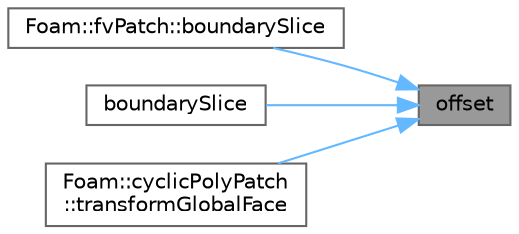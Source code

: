 digraph "offset"
{
 // LATEX_PDF_SIZE
  bgcolor="transparent";
  edge [fontname=Helvetica,fontsize=10,labelfontname=Helvetica,labelfontsize=10];
  node [fontname=Helvetica,fontsize=10,shape=box,height=0.2,width=0.4];
  rankdir="RL";
  Node1 [id="Node000001",label="offset",height=0.2,width=0.4,color="gray40", fillcolor="grey60", style="filled", fontcolor="black",tooltip=" "];
  Node1 -> Node2 [id="edge1_Node000001_Node000002",dir="back",color="steelblue1",style="solid",tooltip=" "];
  Node2 [id="Node000002",label="Foam::fvPatch::boundarySlice",height=0.2,width=0.4,color="grey40", fillcolor="white", style="filled",URL="$classFoam_1_1fvPatch.html#a3d2dfadff0923c6668af89af6bed2ac0",tooltip=" "];
  Node1 -> Node3 [id="edge2_Node000001_Node000003",dir="back",color="steelblue1",style="solid",tooltip=" "];
  Node3 [id="Node000003",label="boundarySlice",height=0.2,width=0.4,color="grey40", fillcolor="white", style="filled",URL="$classFoam_1_1polyPatch.html#a3d2dfadff0923c6668af89af6bed2ac0",tooltip=" "];
  Node1 -> Node4 [id="edge3_Node000001_Node000004",dir="back",color="steelblue1",style="solid",tooltip=" "];
  Node4 [id="Node000004",label="Foam::cyclicPolyPatch\l::transformGlobalFace",height=0.2,width=0.4,color="grey40", fillcolor="white", style="filled",URL="$classFoam_1_1cyclicPolyPatch.html#aa5af908ce117c3633484f843f2e1cca3",tooltip=" "];
}
